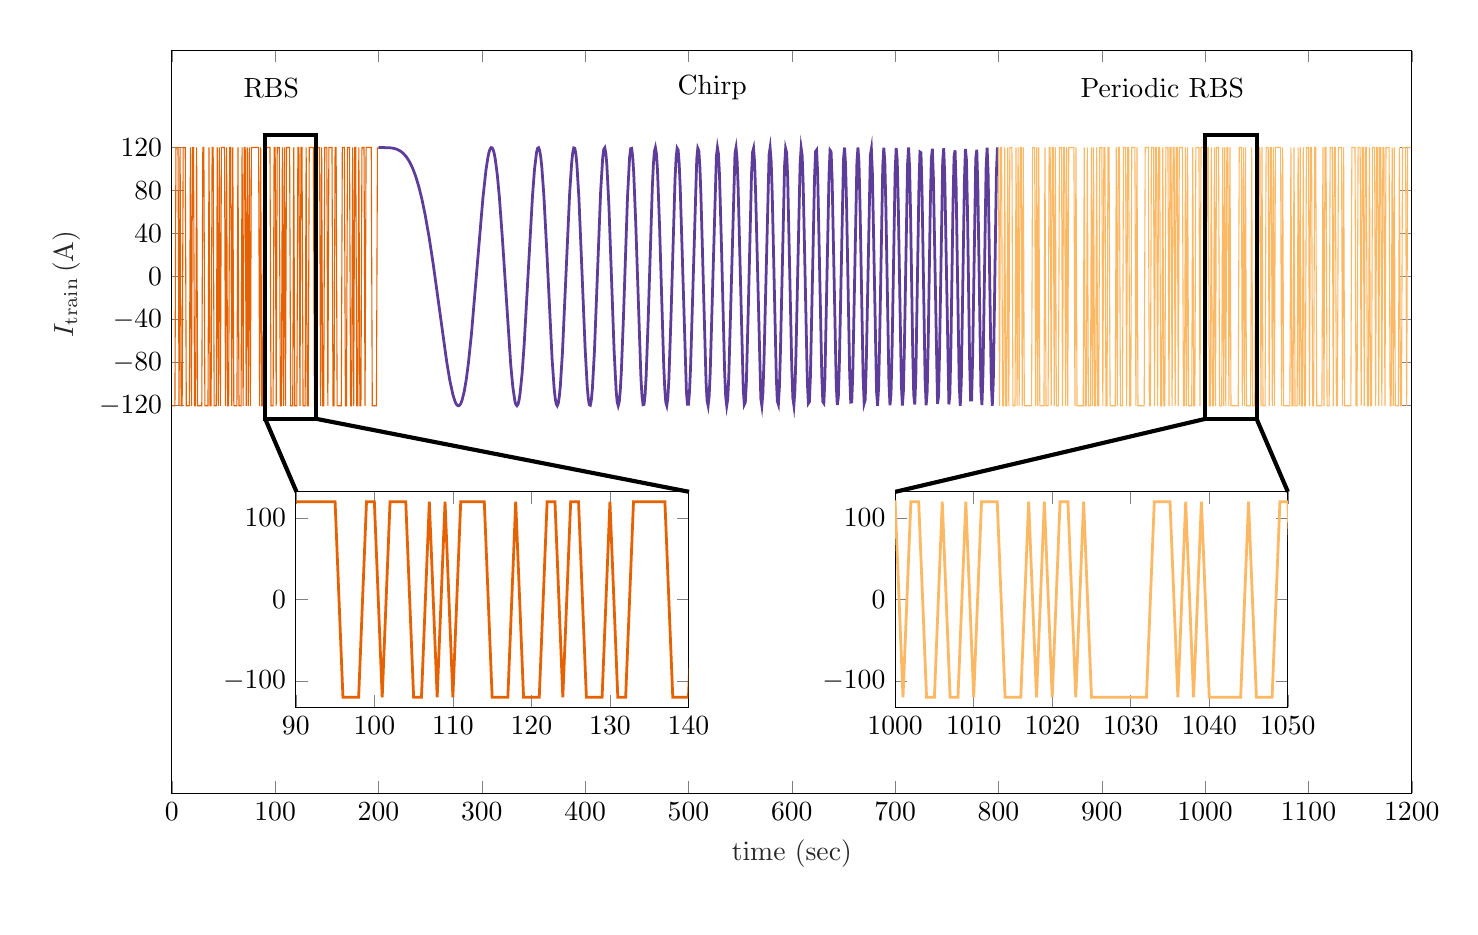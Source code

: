 % This file was created by matlab2tikz.
%
\definecolor{mycolor1}{rgb}{0.902,0.38,0.004}%
\definecolor{mycolor2}{rgb}{0.369,0.235,0.6}%
\definecolor{mycolor3}{rgb}{0.992,0.722,0.388}%
%
\begin{tikzpicture}

\begin{axis}[%
width=157.478mm,
height=94.307mm,
at={(0mm,0mm)},
scale only axis,
xmin=0,
xmax=1200,
xlabel style={font=\color{white!15!black}},
xlabel={time (sec)},
ymin=-480,
ymax=210,
ytick={-120,  -80,  -40,    0,   40,   80,  120},
ylabel style={font=\color{white!15!black}},
ylabel={$I_\mathrm{train}\, (\mathrm{A})$},
axis background/.style={fill=white},
scaled ticks=false,,
xticklabel style={/pgf/number format/1000 sep=, /pgf/number format/precision=0,/pgf/number format/fixed,/pgf/number format/fixed zerofill,},yticklabel style={/pgf/number format/1000 sep=, /pgf/number format/precision=2, /pgf/number format/fixed, },ylabel style={xshift=1.75cm}
]
\addplot [color=mycolor1, forget plot]
  table[row sep=crcr]{%
0	-120\\
3	-120\\
4	120\\
6	120\\
7	-120\\
8	120\\
9	-120\\
10	-120\\
11	120\\
13	120\\
14	-120\\
17	-120\\
18	120\\
19	-120\\
20	120\\
21	120\\
22	-120\\
23	-120\\
24	120\\
25	-120\\
29	-120\\
30	120\\
31	120\\
32	-120\\
35	-120\\
36	120\\
37	-120\\
38	-120\\
39	120\\
40	120\\
41	-120\\
43	-120\\
44	120\\
45	-120\\
46	120\\
47	-120\\
48	120\\
51	120\\
52	-120\\
53	120\\
54	-120\\
55	-120\\
56	120\\
57	120\\
58	-120\\
59	120\\
60	-120\\
63	-120\\
64	120\\
65	-120\\
67	-120\\
68	120\\
69	-120\\
70	120\\
71	120\\
72	-120\\
73	120\\
74	-120\\
75	120\\
76	-120\\
77	120\\
84	120\\
85	-120\\
86	120\\
87	-120\\
88	-120\\
89	120\\
95	120\\
96	-120\\
98	-120\\
99	120\\
100	120\\
101	-120\\
102	120\\
104	120\\
105	-120\\
106	-120\\
107	120\\
108	-120\\
109	120\\
110	-120\\
111	120\\
114	120\\
115	-120\\
117	-120\\
118	120\\
119	-120\\
121	-120\\
122	120\\
123	120\\
124	-120\\
125	120\\
126	120\\
127	-120\\
129	-120\\
130	120\\
131	-120\\
132	-120\\
133	120\\
137	120\\
138	-120\\
140	-120\\
141	120\\
143	120\\
144	-120\\
145	120\\
146	-120\\
147	-120\\
148	120\\
150	120\\
151	-120\\
152	120\\
155	120\\
156	-120\\
157	-120\\
158	120\\
159	120\\
160	-120\\
164	-120\\
165	120\\
167	120\\
168	-120\\
169	-120\\
170	120\\
172	120\\
173	-120\\
174	-120\\
175	120\\
176	-120\\
177	120\\
178	120\\
179	-120\\
180	-120\\
181	120\\
182	-120\\
183	-120\\
184	120\\
186	120\\
187	-120\\
188	120\\
193	120\\
194	-120\\
198	-120\\
199	120\\
};
\addplot [color=mycolor2, line width=1.0pt, forget plot]
  table[row sep=crcr]{%
200	120\\
211	119.758\\
215	119.163\\
218	118.266\\
221	116.794\\
224	114.548\\
227	111.307\\
230	106.835\\
233	100.892\\
236	93.244\\
239	83.686\\
242	72.056\\
245	58.263\\
249	36.542\\
253	11.394\\
266	-78.911\\
269	-96.222\\
272	-109.659\\
274	-115.818\\
275	-117.919\\
276	-119.311\\
277	-119.957\\
278	-119.821\\
279	-118.874\\
280	-117.091\\
281	-114.454\\
283	-106.576\\
285	-95.235\\
287	-80.562\\
290	-52.958\\
301	72.306\\
304	98.971\\
306	111.423\\
307	115.701\\
308	118.552\\
309	119.897\\
310	119.676\\
311	117.849\\
312	114.397\\
313	109.325\\
315	94.463\\
317	73.809\\
320	34.195\\
328	-82.088\\
330	-102.529\\
332	-115.617\\
333	-118.958\\
334	-119.996\\
335	-118.658\\
336	-114.918\\
337	-108.8\\
339	-89.782\\
341	-62.837\\
349	74.301\\
351	99.853\\
353	115.701\\
354	119.311\\
355	119.818\\
356	117.147\\
357	111.308\\
358	102.401\\
360	76.222\\
363	21.387\\
368	-76.409\\
370	-103.815\\
371	-112.878\\
372	-118.349\\
373	-119.986\\
374	-117.668\\
375	-111.403\\
376	-101.336\\
378	-71.048\\
385	77.425\\
387	106.514\\
388	115.272\\
389	119.581\\
390	119.2\\
391	114.07\\
392	104.323\\
394	72.463\\
400	-67.121\\
402	-101.999\\
403	-113.048\\
404	-119.015\\
405	-119.55\\
406	-114.55\\
407	-104.168\\
409	-69.156\\
415	79.332\\
417	110.778\\
418	118.349\\
419	119.758\\
420	114.847\\
421	103.79\\
423	65.611\\
428	-68.368\\
430	-106.25\\
431	-116.526\\
432	-120\\
433	-116.378\\
434	-105.787\\
435	-88.775\\
437	-39.66\\
441	74.296\\
443	110.777\\
444	118.846\\
445	119.164\\
446	111.614\\
447	96.604\\
449	48.338\\
454	-94.494\\
455	-110.679\\
456	-119.014\\
457	-118.805\\
458	-109.969\\
459	-93.053\\
461	-40.137\\
465	83.042\\
466	103.685\\
467	116.342\\
468	119.933\\
469	114.072\\
470	99.122\\
472	47.009\\
476	-81.712\\
477	-103.461\\
478	-116.57\\
479	-119.832\\
480	-112.863\\
481	-96.156\\
483	-39.664\\
487	91.014\\
488	110.16\\
489	119.343\\
490	117.62\\
491	105.036\\
492	82.651\\
498	-106.942\\
499	-118.52\\
500	-118.515\\
501	-106.813\\
502	-84.462\\
508	109.135\\
509	119.343\\
510	117.094\\
511	102.506\\
512	77.008\\
517	-97.99\\
518	-115.269\\
519	-119.832\\
520	-111.052\\
521	-89.791\\
527	111.719\\
528	119.948\\
529	114.074\\
530	94.668\\
532	25.42\\
535	-89.178\\
536	-111.417\\
537	-119.956\\
538	-113.616\\
539	-93.058\\
545	114.56\\
546	119.779\\
547	109.333\\
548	84.466\\
553	-104.712\\
554	-118.845\\
555	-116.741\\
556	-98.555\\
558	-25.423\\
561	95.45\\
562	115.612\\
563	119.28\\
564	105.793\\
565	76.965\\
570	-113.273\\
571	-119.832\\
572	-108.406\\
573	-80.579\\
578	113.356\\
579	119.759\\
580	107.414\\
581	78.121\\
585	-94.056\\
586	-115.811\\
587	-118.807\\
588	-102.413\\
589	-69.172\\
593	102.81\\
594	119.012\\
595	115.123\\
596	91.654\\
600	-86.379\\
601	-112.87\\
602	-119.659\\
603	-105.406\\
604	-72.481\\
608	104.554\\
609	119.579\\
610	112.869\\
611	85.495\\
615	-97.101\\
616	-117.807\\
617	-116.383\\
618	-92.945\\
622	92.426\\
623	116.337\\
624	117.673\\
625	96.015\\
629	-91.493\\
630	-116.197\\
631	-117.611\\
632	-95.293\\
636	94.48\\
637	117.47\\
638	116.15\\
639	90.633\\
643	-100.804\\
644	-119.308\\
645	-112.326\\
646	-81.192\\
650	109.022\\
651	119.893\\
652	104.338\\
653	65.633\\
656	-90.463\\
657	-116.639\\
658	-116.461\\
659	-89.804\\
663	106.5\\
664	119.996\\
665	105.531\\
666	66.32\\
669	-93.101\\
670	-117.853\\
671	-114.465\\
672	-83.578\\
676	112.759\\
677	118.626\\
678	95.297\\
682	-106.931\\
683	-119.923\\
684	-102.682\\
685	-59.398\\
688	101.981\\
689	119.895\\
690	106.854\\
691	66.06\\
694	-98.948\\
695	-119.599\\
696	-108.63\\
697	-68.773\\
700	98.373\\
701	119.578\\
702	108.415\\
703	67.737\\
706	-100.352\\
707	-119.861\\
708	-106.158\\
709	-62.873\\
712	104.546\\
713	119.961\\
714	101.358\\
715	53.845\\
717	-69.626\\
718	-110.147\\
719	-118.88\\
720	-93.115\\
723	82.285\\
724	115.805\\
725	115.129\\
726	80.269\\
729	-96.193\\
730	-119.572\\
731	-106.829\\
732	-61.637\\
734	65.825\\
735	109.147\\
736	118.923\\
737	91.953\\
741	-118.093\\
742	-110.969\\
743	-68.78\\
746	107.267\\
747	119.283\\
748	92.959\\
752	-118.733\\
753	-108.821\\
754	-63.148\\
756	68.951\\
757	111.706\\
758	117.319\\
759	83.725\\
762	-100.622\\
763	-119.987\\
764	-98.575\\
767	87.619\\
768	118.543\\
769	108.501\\
770	60.776\\
772	-74.407\\
773	-114.624\\
774	-114.565\\
775	-74.052\\
778	109.636\\
779	117.859\\
780	83.773\\
783	-104.693\\
784	-119.371\\
785	-90.485\\
788	100.619\\
789	119.894\\
790	94.694\\
793	-97.964\\
794	-119.996\\
795	-96.784\\
798	97.045\\
799	120\\
};
\addplot [color=mycolor3, forget plot]
  table[row sep=crcr]{%
800	120\\
801	-120\\
802	120\\
803	120\\
804	-120\\
805	-120\\
806	120\\
807	-120\\
808	-120\\
809	120\\
810	-120\\
811	120\\
813	120\\
814	-120\\
816	-120\\
817	120\\
818	-120\\
819	120\\
820	-120\\
821	120\\
822	120\\
823	-120\\
824	120\\
825	-120\\
832	-120\\
833	120\\
835	120\\
836	-120\\
837	120\\
838	-120\\
839	120\\
840	-120\\
844	-120\\
845	120\\
846	-120\\
848	-120\\
849	120\\
850	120\\
851	-120\\
852	120\\
853	120\\
854	-120\\
855	120\\
856	-120\\
858	-120\\
859	120\\
861	120\\
862	-120\\
863	120\\
864	120\\
865	-120\\
866	120\\
867	-120\\
868	120\\
873	120\\
874	-120\\
875	120\\
876	-120\\
882	-120\\
883	120\\
884	-120\\
885	-120\\
886	120\\
887	-120\\
889	-120\\
890	120\\
891	-120\\
892	120\\
893	-120\\
894	-120\\
895	120\\
896	-120\\
897	-120\\
898	120\\
900	120\\
901	-120\\
902	120\\
903	120\\
904	-120\\
905	-120\\
906	120\\
907	120\\
908	-120\\
913	-120\\
914	120\\
915	-120\\
916	120\\
917	120\\
918	-120\\
920	-120\\
921	120\\
923	120\\
924	-120\\
925	120\\
926	120\\
927	-120\\
928	-120\\
929	120\\
932	120\\
933	-120\\
934	120\\
935	-120\\
941	-120\\
942	120\\
945	120\\
946	-120\\
947	-120\\
948	120\\
950	120\\
951	-120\\
952	120\\
953	120\\
954	-120\\
955	120\\
956	120\\
957	-120\\
958	-120\\
959	120\\
960	-120\\
961	-120\\
962	120\\
964	120\\
965	-120\\
966	120\\
967	120\\
968	-120\\
969	120\\
970	120\\
971	-120\\
972	120\\
973	120\\
974	-120\\
975	120\\
978	120\\
979	-120\\
980	-120\\
981	120\\
982	-120\\
983	120\\
984	-120\\
987	-120\\
988	120\\
989	-120\\
990	-120\\
991	120\\
994	120\\
995	-120\\
996	120\\
1000	120\\
1001	-120\\
1002	120\\
1003	120\\
1004	-120\\
1005	-120\\
1006	120\\
1007	-120\\
1008	-120\\
1009	120\\
1010	-120\\
1011	120\\
1013	120\\
1014	-120\\
1016	-120\\
1017	120\\
1018	-120\\
1019	120\\
1020	-120\\
1021	120\\
1022	120\\
1023	-120\\
1024	120\\
1025	-120\\
1032	-120\\
1033	120\\
1035	120\\
1036	-120\\
1037	120\\
1038	-120\\
1039	120\\
1040	-120\\
1044	-120\\
1045	120\\
1046	-120\\
1048	-120\\
1049	120\\
1050	120\\
1051	-120\\
1052	120\\
1053	120\\
1054	-120\\
1055	120\\
1056	-120\\
1058	-120\\
1059	120\\
1061	120\\
1062	-120\\
1063	120\\
1064	120\\
1065	-120\\
1066	120\\
1067	-120\\
1068	120\\
1073	120\\
1074	-120\\
1075	120\\
1076	-120\\
1082	-120\\
1083	120\\
1084	-120\\
1085	-120\\
1086	120\\
1087	-120\\
1089	-120\\
1090	120\\
1091	-120\\
1092	120\\
1093	-120\\
1094	-120\\
1095	120\\
1096	-120\\
1097	-120\\
1098	120\\
1100	120\\
1101	-120\\
1102	120\\
1103	120\\
1104	-120\\
1105	-120\\
1106	120\\
1107	120\\
1108	-120\\
1113	-120\\
1114	120\\
1115	-120\\
1116	120\\
1117	120\\
1118	-120\\
1120	-120\\
1121	120\\
1123	120\\
1124	-120\\
1125	120\\
1126	120\\
1127	-120\\
1128	-120\\
1129	120\\
1132	120\\
1133	-120\\
1134	120\\
1135	-120\\
1141	-120\\
1142	120\\
1145	120\\
1146	-120\\
1147	-120\\
1148	120\\
1150	120\\
1151	-120\\
1152	120\\
1153	120\\
1154	-120\\
1155	120\\
1156	120\\
1157	-120\\
1158	-120\\
1159	120\\
1160	-120\\
1161	-120\\
1162	120\\
1164	120\\
1165	-120\\
1166	120\\
1167	120\\
1168	-120\\
1169	120\\
1170	120\\
1171	-120\\
1172	120\\
1173	120\\
1174	-120\\
1175	120\\
1178	120\\
1179	-120\\
1180	-120\\
1181	120\\
1182	-120\\
1183	120\\
1184	-120\\
1187	-120\\
1188	120\\
1189	-120\\
1190	-120\\
1191	120\\
1194	120\\
1195	-120\\
1196	120\\
1199	120\\
};
\node[right, align=left]
at (rel axis cs:0.05,0.95) {RBS};
\node[right, align=left]
at (rel axis cs:0.4,0.95) {Chirp};
\node[right, align=left]
at (rel axis cs:0.725,0.95) {Periodic RBS};
\end{axis}

\begin{axis}[%
width=49.868mm,
height=27.335mm,
at={(15.748mm,10.934mm)},
scale only axis,
xmin=90,
xmax=140,
ymin=-132,
ymax=132,
axis background/.style={fill=white},
scaled ticks=false,,
xticklabel style={/pgf/number format/1000 sep=, /pgf/number format/precision=0,/pgf/number format/fixed,/pgf/number format/fixed zerofill,},yticklabel style={/pgf/number format/1000 sep=, /pgf/number format/precision=2, /pgf/number format/fixed, },ylabel style={xshift=1.75cm}
]
\addplot [color=mycolor1, line width=1.0pt, forget plot]
  table[row sep=crcr]{%
89	120\\
95	120\\
96	-120\\
98	-120\\
99	120\\
100	120\\
101	-120\\
102	120\\
104	120\\
105	-120\\
106	-120\\
107	120\\
108	-120\\
109	120\\
110	-120\\
111	120\\
114	120\\
115	-120\\
117	-120\\
118	120\\
119	-120\\
121	-120\\
122	120\\
123	120\\
124	-120\\
125	120\\
126	120\\
127	-120\\
129	-120\\
130	120\\
131	-120\\
132	-120\\
133	120\\
137	120\\
138	-120\\
140	-120\\
141	120\\
};
\end{axis}

\begin{axis}[%
width=49.868mm,
height=27.335mm,
at={(91.862mm,10.934mm)},
scale only axis,
xmin=1000,
xmax=1050,
ymin=-132,
ymax=132,
axis background/.style={fill=white},
scaled ticks=false,,
xticklabel style={/pgf/number format/1000 sep=, /pgf/number format/precision=0,/pgf/number format/fixed,/pgf/number format/fixed zerofill,},yticklabel style={/pgf/number format/1000 sep=, /pgf/number format/precision=2, /pgf/number format/fixed, },ylabel style={xshift=1.75cm}
]
\addplot [color=mycolor3, line width=1.0pt, forget plot]
  table[row sep=crcr]{%
999	120\\
1000	120\\
1001	-120\\
1002	120\\
1003	120\\
1004	-120\\
1005	-120\\
1006	120\\
1007	-120\\
1008	-120\\
1009	120\\
1010	-120\\
1011	120\\
1013	120\\
1014	-120\\
1016	-120\\
1017	120\\
1018	-120\\
1019	120\\
1020	-120\\
1021	120\\
1022	120\\
1023	-120\\
1024	120\\
1025	-120\\
1032	-120\\
1033	120\\
1035	120\\
1036	-120\\
1037	120\\
1038	-120\\
1039	120\\
1040	-120\\
1044	-120\\
1045	120\\
1046	-120\\
1048	-120\\
1049	120\\
1050	120\\
1051	-120\\
};
\end{axis}

\begin{axis}[%
width=180.64mm,
height=111.644mm,
at={(-18.307mm,-14.423mm)},
scale only axis,
xmin=0,
xmax=1,
ymin=0,
ymax=1,
axis line style={draw=none},
ticks=none,
axis x line*=bottom,
axis y line*=left,
scaled ticks=false,,
xticklabel style={/pgf/number format/1000 sep=, /pgf/number format/precision=0,/pgf/number format/fixed,/pgf/number format/fixed zerofill,},yticklabel style={/pgf/number format/1000 sep=, /pgf/number format/precision=2, /pgf/number format/fixed, },ylabel style={xshift=1.75cm}
]
\draw[line width=1.5pt, draw=black] (axis cs:0.167,0.555) rectangle (axis cs:0.203,0.878);
\addplot [color=black, line width=1.5pt, forget plot]
  table[row sep=crcr]{%
0.167	0.555\\
0.189	0.472\\
};
\addplot [color=black, line width=1.5pt, forget plot]
  table[row sep=crcr]{%
0.203	0.555\\
0.465	0.472\\
};
\draw[line width=1.5pt, draw=black] (axis cs:0.828,0.555) rectangle (axis cs:0.864,0.878);
\addplot [color=black, line width=1.5pt, forget plot]
  table[row sep=crcr]{%
0.828	0.555\\
0.61	0.472\\
};
\addplot [color=black, line width=1.5pt, forget plot]
  table[row sep=crcr]{%
0.864	0.555\\
0.886	0.472\\
};
\end{axis}
\end{tikzpicture}%